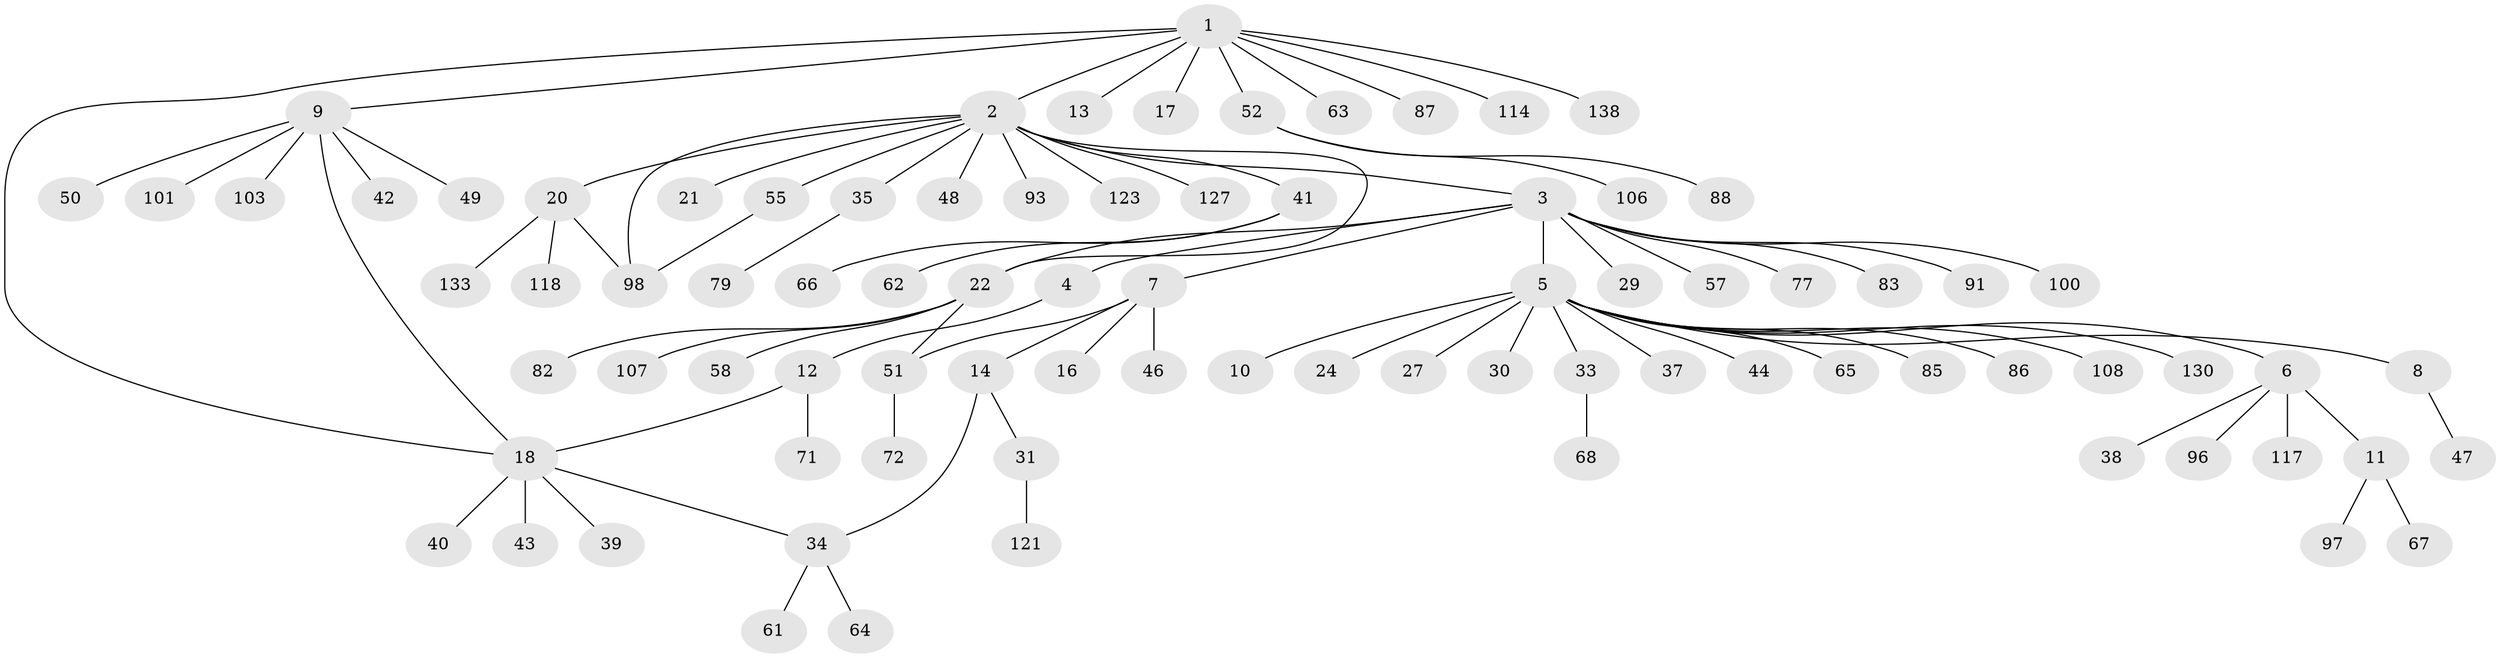 // original degree distribution, {10: 0.0070921985815602835, 13: 0.0070921985815602835, 12: 0.0070921985815602835, 2: 0.14893617021276595, 15: 0.0070921985815602835, 5: 0.028368794326241134, 7: 0.014184397163120567, 1: 0.6453900709219859, 4: 0.05673758865248227, 6: 0.014184397163120567, 11: 0.0070921985815602835, 3: 0.05673758865248227}
// Generated by graph-tools (version 1.1) at 2025/18/03/04/25 18:18:22]
// undirected, 84 vertices, 90 edges
graph export_dot {
graph [start="1"]
  node [color=gray90,style=filled];
  1;
  2;
  3;
  4;
  5;
  6;
  7;
  8;
  9;
  10;
  11 [super="+25"];
  12 [super="+45"];
  13;
  14 [super="+15+112+95+74"];
  16 [super="+89+115+70+59+26"];
  17 [super="+128"];
  18 [super="+119+94+102+92+99+32+28+19"];
  20;
  21 [super="+75+126+139+56+36"];
  22 [super="+23"];
  24 [super="+104"];
  27;
  29;
  30;
  31;
  33;
  34 [super="+54+81+140"];
  35;
  37;
  38;
  39;
  40;
  41;
  42;
  43;
  44 [super="+76"];
  46 [super="+60"];
  47;
  48;
  49;
  50;
  51;
  52;
  55;
  57;
  58;
  61;
  62 [super="+131+122+132+141"];
  63;
  64;
  65 [super="+78+137"];
  66;
  67 [super="+129"];
  68;
  71;
  72;
  77;
  79;
  82;
  83;
  85;
  86 [super="+116"];
  87;
  88;
  91;
  93;
  96;
  97 [super="+105+136"];
  98 [super="+111"];
  100;
  101;
  103;
  106;
  107;
  108;
  114;
  117;
  118;
  121;
  123;
  127;
  130;
  133;
  138;
  1 -- 2;
  1 -- 9;
  1 -- 13;
  1 -- 17;
  1 -- 52;
  1 -- 63;
  1 -- 87;
  1 -- 114;
  1 -- 138;
  1 -- 18;
  2 -- 3;
  2 -- 20;
  2 -- 21;
  2 -- 22;
  2 -- 35;
  2 -- 41;
  2 -- 48;
  2 -- 55;
  2 -- 93;
  2 -- 123;
  2 -- 127;
  2 -- 98;
  3 -- 4;
  3 -- 5;
  3 -- 7;
  3 -- 29;
  3 -- 57;
  3 -- 77;
  3 -- 83;
  3 -- 91;
  3 -- 100;
  3 -- 22;
  4 -- 12;
  5 -- 6;
  5 -- 8;
  5 -- 10;
  5 -- 24;
  5 -- 27;
  5 -- 30;
  5 -- 33;
  5 -- 37;
  5 -- 44;
  5 -- 65;
  5 -- 85;
  5 -- 86;
  5 -- 108;
  5 -- 130;
  6 -- 11;
  6 -- 38;
  6 -- 96;
  6 -- 117;
  7 -- 14;
  7 -- 16;
  7 -- 46;
  7 -- 51;
  8 -- 47;
  9 -- 18;
  9 -- 42;
  9 -- 49;
  9 -- 50;
  9 -- 101;
  9 -- 103;
  11 -- 67;
  11 -- 97;
  12 -- 71;
  12 -- 18;
  14 -- 31;
  14 -- 34;
  18 -- 39;
  18 -- 40;
  18 -- 43;
  18 -- 34;
  20 -- 98;
  20 -- 118;
  20 -- 133;
  22 -- 82;
  22 -- 107;
  22 -- 51;
  22 -- 58;
  31 -- 121;
  33 -- 68;
  34 -- 64;
  34 -- 61;
  35 -- 79;
  41 -- 62;
  41 -- 66;
  51 -- 72;
  52 -- 88;
  52 -- 106;
  55 -- 98;
}
